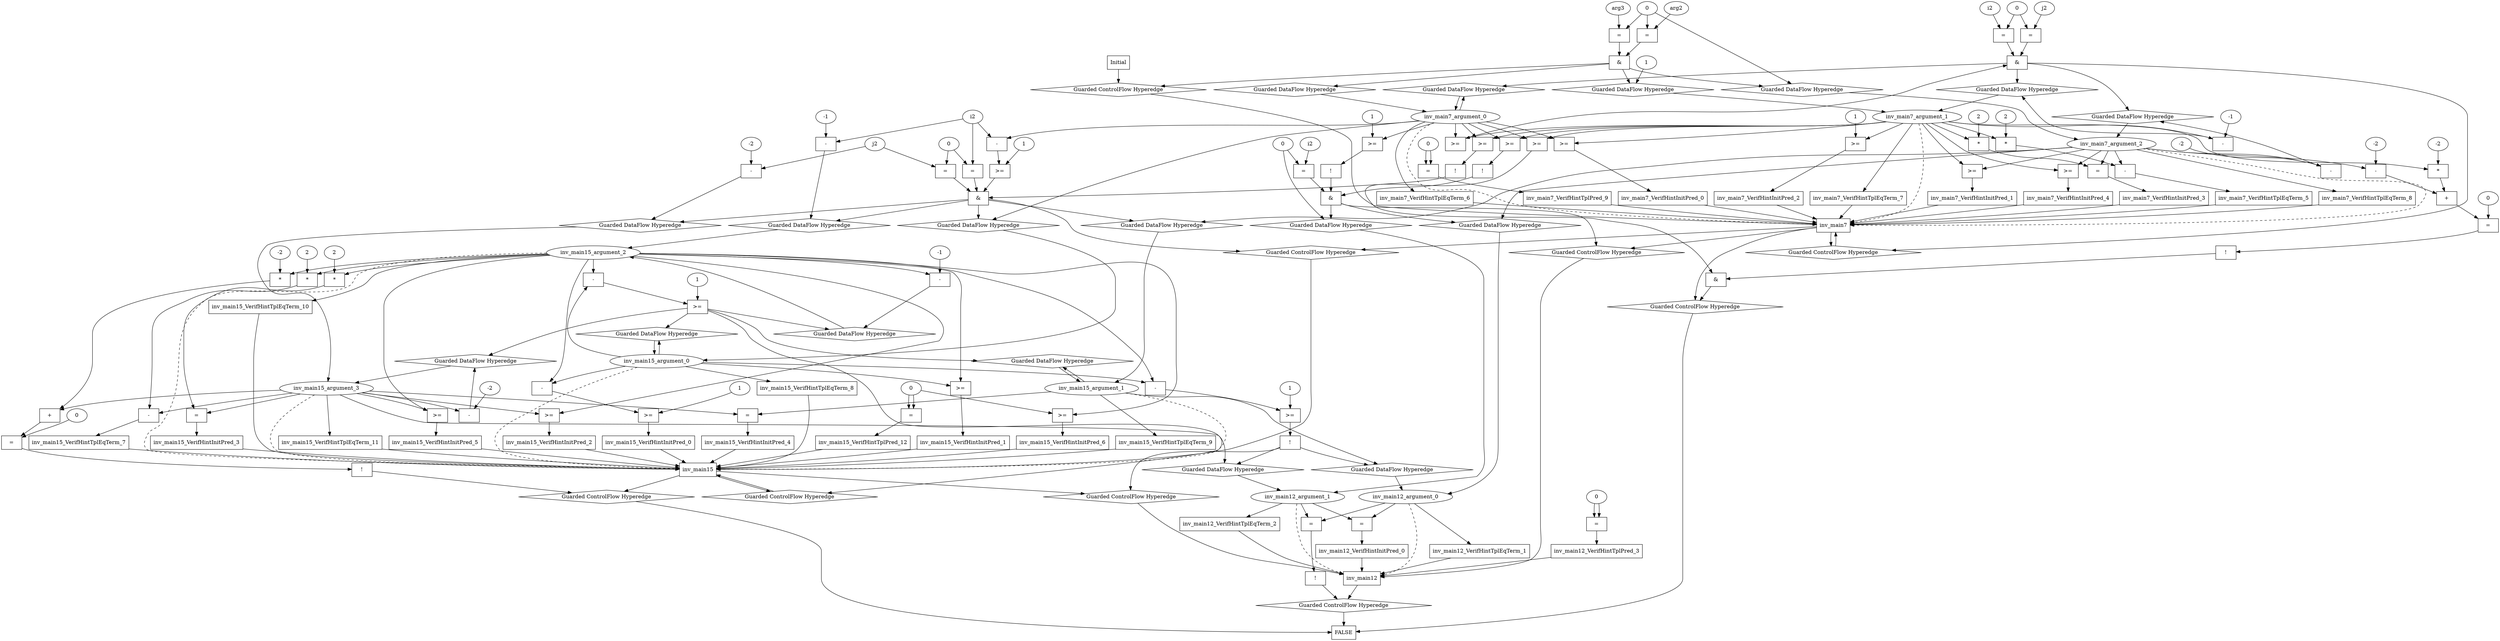 digraph dag {
inv_main12 [label="inv_main12" shape="rect"];
inv_main15 [label="inv_main15" shape="rect"];
inv_main7 [label="inv_main7" shape="rect"];
FALSE [label="FALSE" shape="rect"];
Initial [label="Initial" shape="rect"];
ControlFowHyperEdge_0 [label="Guarded ControlFlow Hyperedge" shape="diamond"];
Initial -> ControlFowHyperEdge_0[label=""]
ControlFowHyperEdge_0 -> inv_main7[label=""]
ControlFowHyperEdge_1 [label="Guarded ControlFlow Hyperedge" shape="diamond"];
inv_main7 -> ControlFowHyperEdge_1[label=""]
ControlFowHyperEdge_1 -> inv_main7[label=""]
ControlFowHyperEdge_2 [label="Guarded ControlFlow Hyperedge" shape="diamond"];
inv_main7 -> ControlFowHyperEdge_2[label=""]
ControlFowHyperEdge_2 -> inv_main12[label=""]
ControlFowHyperEdge_3 [label="Guarded ControlFlow Hyperedge" shape="diamond"];
inv_main7 -> ControlFowHyperEdge_3[label=""]
ControlFowHyperEdge_3 -> inv_main15[label=""]
ControlFowHyperEdge_4 [label="Guarded ControlFlow Hyperedge" shape="diamond"];
inv_main15 -> ControlFowHyperEdge_4[label=""]
ControlFowHyperEdge_4 -> inv_main12[label=""]
ControlFowHyperEdge_5 [label="Guarded ControlFlow Hyperedge" shape="diamond"];
inv_main15 -> ControlFowHyperEdge_5[label=""]
ControlFowHyperEdge_5 -> inv_main15[label=""]
ControlFowHyperEdge_6 [label="Guarded ControlFlow Hyperedge" shape="diamond"];
inv_main7 -> ControlFowHyperEdge_6[label=""]
ControlFowHyperEdge_6 -> FALSE[label=""]
ControlFowHyperEdge_7 [label="Guarded ControlFlow Hyperedge" shape="diamond"];
inv_main15 -> ControlFowHyperEdge_7[label=""]
ControlFowHyperEdge_7 -> FALSE[label=""]
ControlFowHyperEdge_8 [label="Guarded ControlFlow Hyperedge" shape="diamond"];
inv_main12 -> ControlFowHyperEdge_8[label=""]
ControlFowHyperEdge_8 -> FALSE[label=""]
inv_main7_argument_0 [label="inv_main7_argument_0" shape="oval"];
inv_main7_argument_0 -> inv_main7[label="" style="dashed"]
inv_main7_argument_1 [label="inv_main7_argument_1" shape="oval"];
inv_main7_argument_1 -> inv_main7[label="" style="dashed"]
inv_main7_argument_2 [label="inv_main7_argument_2" shape="oval"];
inv_main7_argument_2 -> inv_main7[label="" style="dashed"]
inv_main12_argument_0 [label="inv_main12_argument_0" shape="oval"];
inv_main12_argument_0 -> inv_main12[label="" style="dashed"]
inv_main12_argument_1 [label="inv_main12_argument_1" shape="oval"];
inv_main12_argument_1 -> inv_main12[label="" style="dashed"]
inv_main15_argument_0 [label="inv_main15_argument_0" shape="oval"];
inv_main15_argument_0 -> inv_main15[label="" style="dashed"]
inv_main15_argument_1 [label="inv_main15_argument_1" shape="oval"];
inv_main15_argument_1 -> inv_main15[label="" style="dashed"]
inv_main15_argument_2 [label="inv_main15_argument_2" shape="oval"];
inv_main15_argument_2 -> inv_main15[label="" style="dashed"]
inv_main15_argument_3 [label="inv_main15_argument_3" shape="oval"];
inv_main15_argument_3 -> inv_main15[label="" style="dashed"]

xxxinv_main7___Initial_0xxx_and [label="&" shape="rect"];
xxxinv_main7___Initial_0xxxguard_0_node_0 [label="=" shape="rect"];
xxxinv_main7___Initial_0xxxguard_0_node_2 [label="arg2"];
xxxinv_main7___Initial_0xxxdataFlow1_node_0->xxxinv_main7___Initial_0xxxguard_0_node_0
xxxinv_main7___Initial_0xxxguard_0_node_2->xxxinv_main7___Initial_0xxxguard_0_node_0

xxxinv_main7___Initial_0xxxguard_0_node_0->xxxinv_main7___Initial_0xxx_and [label=""];
xxxinv_main7___Initial_0xxxguard1_node_0 [label="=" shape="rect"];
xxxinv_main7___Initial_0xxxguard1_node_2 [label="arg3"];
xxxinv_main7___Initial_0xxxdataFlow1_node_0->xxxinv_main7___Initial_0xxxguard1_node_0
xxxinv_main7___Initial_0xxxguard1_node_2->xxxinv_main7___Initial_0xxxguard1_node_0

xxxinv_main7___Initial_0xxxguard1_node_0->xxxinv_main7___Initial_0xxx_and [label=""];
xxxinv_main7___Initial_0xxx_and->ControlFowHyperEdge_0 [label=""];
xxxinv_main7___Initial_0xxxdataFlow_0_node_0 [label="1"];

xxxinv_main7___Initial_0xxxdataFlow_0_node_0->DataFowHyperEdge_0_inv_main7_argument_1 [label=""];
xxxinv_main7___Initial_0xxxdataFlow1_node_0 [label="0"];

xxxinv_main7___Initial_0xxxdataFlow1_node_0->DataFowHyperEdge_0_inv_main7_argument_2 [label=""];
xxxinv_main7___inv_main7_1xxx_and [label="&" shape="rect"];
xxxinv_main7___inv_main7_1xxxguard_0_node_0 [label=">=" shape="rect"];
inv_main7_argument_0->xxxinv_main7___inv_main7_1xxxguard_0_node_0
inv_main7_argument_1->xxxinv_main7___inv_main7_1xxxguard_0_node_0

xxxinv_main7___inv_main7_1xxxguard_0_node_0->xxxinv_main7___inv_main7_1xxx_and [label=""];
xxxinv_main7___inv_main7_1xxxguard1_node_0 [label="=" shape="rect"];
xxxinv_main7___inv_main7_1xxxguard1_node_1 [label="i2"];
xxxinv_main7___inv_main7_1xxxguard1_node_2 [label="0"];
xxxinv_main7___inv_main7_1xxxguard1_node_1->xxxinv_main7___inv_main7_1xxxguard1_node_0
xxxinv_main7___inv_main7_1xxxguard1_node_2->xxxinv_main7___inv_main7_1xxxguard1_node_0

xxxinv_main7___inv_main7_1xxxguard1_node_0->xxxinv_main7___inv_main7_1xxx_and [label=""];
xxxinv_main7___inv_main7_1xxxguard2_node_0 [label="=" shape="rect"];
xxxinv_main7___inv_main7_1xxxguard2_node_1 [label="j2"];
xxxinv_main7___inv_main7_1xxxguard2_node_1->xxxinv_main7___inv_main7_1xxxguard2_node_0
xxxinv_main7___inv_main7_1xxxguard1_node_2->xxxinv_main7___inv_main7_1xxxguard2_node_0

xxxinv_main7___inv_main7_1xxxguard2_node_0->xxxinv_main7___inv_main7_1xxx_and [label=""];
xxxinv_main7___inv_main7_1xxx_and->ControlFowHyperEdge_1 [label=""];
xxxinv_main7___inv_main7_1xxxdataFlow_0_node_0 [label="-" shape="rect"];
xxxinv_main7___inv_main7_1xxxdataFlow_0_node_2 [label="-1"];
inv_main7_argument_1->xxxinv_main7___inv_main7_1xxxdataFlow_0_node_0
xxxinv_main7___inv_main7_1xxxdataFlow_0_node_2->xxxinv_main7___inv_main7_1xxxdataFlow_0_node_0

xxxinv_main7___inv_main7_1xxxdataFlow_0_node_0->DataFowHyperEdge_1_inv_main7_argument_1 [label=""];
xxxinv_main7___inv_main7_1xxxdataFlow1_node_0 [label="-" shape="rect"];
xxxinv_main7___inv_main7_1xxxdataFlow1_node_2 [label="-2"];
inv_main7_argument_2->xxxinv_main7___inv_main7_1xxxdataFlow1_node_0
xxxinv_main7___inv_main7_1xxxdataFlow1_node_2->xxxinv_main7___inv_main7_1xxxdataFlow1_node_0

xxxinv_main7___inv_main7_1xxxdataFlow1_node_0->DataFowHyperEdge_1_inv_main7_argument_2 [label=""];
xxxinv_main12___inv_main7_2xxx_and [label="&" shape="rect"];
xxxinv_main12___inv_main7_2xxxguard_0_node_0 [label="!" shape="rect"];
xxxinv_main12___inv_main7_2xxxguard_0_node_1 [label=">=" shape="rect"];
xxxinv_main12___inv_main7_2xxxguard_0_node_3 [label="1"];
xxxinv_main12___inv_main7_2xxxguard_0_node_1->xxxinv_main12___inv_main7_2xxxguard_0_node_0
inv_main7_argument_0->xxxinv_main12___inv_main7_2xxxguard_0_node_1
xxxinv_main12___inv_main7_2xxxguard_0_node_3->xxxinv_main12___inv_main7_2xxxguard_0_node_1

xxxinv_main12___inv_main7_2xxxguard_0_node_0->xxxinv_main12___inv_main7_2xxx_and [label=""];
xxxinv_main12___inv_main7_2xxxguard1_node_0 [label="!" shape="rect"];
xxxinv_main12___inv_main7_2xxxguard1_node_1 [label=">=" shape="rect"];
xxxinv_main12___inv_main7_2xxxguard1_node_1->xxxinv_main12___inv_main7_2xxxguard1_node_0
inv_main7_argument_0->xxxinv_main12___inv_main7_2xxxguard1_node_1
inv_main7_argument_1->xxxinv_main12___inv_main7_2xxxguard1_node_1

xxxinv_main12___inv_main7_2xxxguard1_node_0->xxxinv_main12___inv_main7_2xxx_and [label=""];
xxxinv_main12___inv_main7_2xxxguard2_node_0 [label="=" shape="rect"];
xxxinv_main12___inv_main7_2xxxguard2_node_1 [label="i2"];
xxxinv_main12___inv_main7_2xxxguard2_node_1->xxxinv_main12___inv_main7_2xxxguard2_node_0
xxxinv_main12___inv_main7_2xxxdataFlow_0_node_0->xxxinv_main12___inv_main7_2xxxguard2_node_0

xxxinv_main12___inv_main7_2xxxguard2_node_0->xxxinv_main12___inv_main7_2xxx_and [label=""];
xxxinv_main12___inv_main7_2xxx_and->ControlFowHyperEdge_2 [label=""];
xxxinv_main12___inv_main7_2xxxdataFlow_0_node_0 [label="0"];

xxxinv_main12___inv_main7_2xxxdataFlow_0_node_0->DataFowHyperEdge_2_inv_main12_argument_1 [label=""];
xxxinv_main15___inv_main7_3xxx_and [label="&" shape="rect"];
xxxinv_main15___inv_main7_3xxxguard_0_node_0 [label=">=" shape="rect"];
xxxinv_main15___inv_main7_3xxxguard_0_node_1 [label="-" shape="rect"];
xxxinv_main15___inv_main7_3xxxguard_0_node_4 [label="1"];
xxxinv_main15___inv_main7_3xxxguard_0_node_1->xxxinv_main15___inv_main7_3xxxguard_0_node_0
xxxinv_main15___inv_main7_3xxxguard_0_node_4->xxxinv_main15___inv_main7_3xxxguard_0_node_0
inv_main7_argument_0->xxxinv_main15___inv_main7_3xxxguard_0_node_1
xxxinv_main15___inv_main7_3xxxdataFlow_0_node_1->xxxinv_main15___inv_main7_3xxxguard_0_node_1

xxxinv_main15___inv_main7_3xxxguard_0_node_0->xxxinv_main15___inv_main7_3xxx_and [label=""];
xxxinv_main15___inv_main7_3xxxguard1_node_0 [label="!" shape="rect"];
xxxinv_main15___inv_main7_3xxxguard1_node_1 [label=">=" shape="rect"];
xxxinv_main15___inv_main7_3xxxguard1_node_1->xxxinv_main15___inv_main7_3xxxguard1_node_0
inv_main7_argument_0->xxxinv_main15___inv_main7_3xxxguard1_node_1
inv_main7_argument_1->xxxinv_main15___inv_main7_3xxxguard1_node_1

xxxinv_main15___inv_main7_3xxxguard1_node_0->xxxinv_main15___inv_main7_3xxx_and [label=""];
xxxinv_main15___inv_main7_3xxxguard2_node_0 [label="=" shape="rect"];
xxxinv_main15___inv_main7_3xxxguard2_node_2 [label="0"];
xxxinv_main15___inv_main7_3xxxdataFlow_0_node_1->xxxinv_main15___inv_main7_3xxxguard2_node_0
xxxinv_main15___inv_main7_3xxxguard2_node_2->xxxinv_main15___inv_main7_3xxxguard2_node_0

xxxinv_main15___inv_main7_3xxxguard2_node_0->xxxinv_main15___inv_main7_3xxx_and [label=""];
xxxinv_main15___inv_main7_3xxxguard3_node_0 [label="=" shape="rect"];
xxxinv_main15___inv_main7_3xxxdataFlow1_node_1->xxxinv_main15___inv_main7_3xxxguard3_node_0
xxxinv_main15___inv_main7_3xxxguard2_node_2->xxxinv_main15___inv_main7_3xxxguard3_node_0

xxxinv_main15___inv_main7_3xxxguard3_node_0->xxxinv_main15___inv_main7_3xxx_and [label=""];
xxxinv_main15___inv_main7_3xxx_and->ControlFowHyperEdge_3 [label=""];
xxxinv_main15___inv_main7_3xxxdataFlow_0_node_0 [label="-" shape="rect"];
xxxinv_main15___inv_main7_3xxxdataFlow_0_node_1 [label="i2"];
xxxinv_main15___inv_main7_3xxxdataFlow_0_node_2 [label="-1"];
xxxinv_main15___inv_main7_3xxxdataFlow_0_node_1->xxxinv_main15___inv_main7_3xxxdataFlow_0_node_0
xxxinv_main15___inv_main7_3xxxdataFlow_0_node_2->xxxinv_main15___inv_main7_3xxxdataFlow_0_node_0

xxxinv_main15___inv_main7_3xxxdataFlow_0_node_0->DataFowHyperEdge_3_inv_main15_argument_2 [label=""];
xxxinv_main15___inv_main7_3xxxdataFlow1_node_0 [label="-" shape="rect"];
xxxinv_main15___inv_main7_3xxxdataFlow1_node_1 [label="j2"];
xxxinv_main15___inv_main7_3xxxdataFlow1_node_2 [label="-2"];
xxxinv_main15___inv_main7_3xxxdataFlow1_node_1->xxxinv_main15___inv_main7_3xxxdataFlow1_node_0
xxxinv_main15___inv_main7_3xxxdataFlow1_node_2->xxxinv_main15___inv_main7_3xxxdataFlow1_node_0

xxxinv_main15___inv_main7_3xxxdataFlow1_node_0->DataFowHyperEdge_3_inv_main15_argument_3 [label=""];
xxxinv_main12___inv_main15_4xxxguard_0_node_0 [label="!" shape="rect"];
xxxinv_main12___inv_main15_4xxxguard_0_node_1 [label=">=" shape="rect"];
xxxinv_main12___inv_main15_4xxxguard_0_node_2 [label="-" shape="rect"];
xxxinv_main12___inv_main15_4xxxguard_0_node_5 [label="1"];
xxxinv_main12___inv_main15_4xxxguard_0_node_1->xxxinv_main12___inv_main15_4xxxguard_0_node_0
xxxinv_main12___inv_main15_4xxxguard_0_node_2->xxxinv_main12___inv_main15_4xxxguard_0_node_1
xxxinv_main12___inv_main15_4xxxguard_0_node_5->xxxinv_main12___inv_main15_4xxxguard_0_node_1
inv_main15_argument_0->xxxinv_main12___inv_main15_4xxxguard_0_node_2
inv_main15_argument_2->xxxinv_main12___inv_main15_4xxxguard_0_node_2

xxxinv_main12___inv_main15_4xxxguard_0_node_0->ControlFowHyperEdge_4 [label=""];
xxxinv_main15___inv_main15_5xxxguard_0_node_0 [label=">=" shape="rect"];
xxxinv_main15___inv_main15_5xxxguard_0_node_1 [label="-" shape="rect"];
xxxinv_main15___inv_main15_5xxxguard_0_node_4 [label="1"];
xxxinv_main15___inv_main15_5xxxguard_0_node_1->xxxinv_main15___inv_main15_5xxxguard_0_node_0
xxxinv_main15___inv_main15_5xxxguard_0_node_4->xxxinv_main15___inv_main15_5xxxguard_0_node_0
inv_main15_argument_0->xxxinv_main15___inv_main15_5xxxguard_0_node_1
inv_main15_argument_2->xxxinv_main15___inv_main15_5xxxguard_0_node_1

xxxinv_main15___inv_main15_5xxxguard_0_node_0->ControlFowHyperEdge_5 [label=""];
xxxinv_main15___inv_main15_5xxxdataFlow_0_node_0 [label="-" shape="rect"];
xxxinv_main15___inv_main15_5xxxdataFlow_0_node_2 [label="-1"];
inv_main15_argument_2->xxxinv_main15___inv_main15_5xxxdataFlow_0_node_0
xxxinv_main15___inv_main15_5xxxdataFlow_0_node_2->xxxinv_main15___inv_main15_5xxxdataFlow_0_node_0

xxxinv_main15___inv_main15_5xxxdataFlow_0_node_0->DataFowHyperEdge_5_inv_main15_argument_2 [label=""];
xxxinv_main15___inv_main15_5xxxdataFlow1_node_0 [label="-" shape="rect"];
xxxinv_main15___inv_main15_5xxxdataFlow1_node_2 [label="-2"];
inv_main15_argument_3->xxxinv_main15___inv_main15_5xxxdataFlow1_node_0
xxxinv_main15___inv_main15_5xxxdataFlow1_node_2->xxxinv_main15___inv_main15_5xxxdataFlow1_node_0

xxxinv_main15___inv_main15_5xxxdataFlow1_node_0->DataFowHyperEdge_5_inv_main15_argument_3 [label=""];
xxxFALSE___inv_main7_6xxx_and [label="&" shape="rect"];
xxxFALSE___inv_main7_6xxxguard_0_node_0 [label="!" shape="rect"];
xxxFALSE___inv_main7_6xxxguard_0_node_1 [label="=" shape="rect"];
xxxFALSE___inv_main7_6xxxguard_0_node_2 [label="+" shape="rect"];
xxxFALSE___inv_main7_6xxxguard_0_node_3 [label="-" shape="rect"];
xxxFALSE___inv_main7_6xxxguard_0_node_5 [label="-2"];
xxxFALSE___inv_main7_6xxxguard_0_node_6 [label="*" shape="rect"];
xxxFALSE___inv_main7_6xxxguard_0_node_7 [label="-2"];
xxxFALSE___inv_main7_6xxxguard_0_node_9 [label="0"];
xxxFALSE___inv_main7_6xxxguard_0_node_1->xxxFALSE___inv_main7_6xxxguard_0_node_0
xxxFALSE___inv_main7_6xxxguard_0_node_2->xxxFALSE___inv_main7_6xxxguard_0_node_1
xxxFALSE___inv_main7_6xxxguard_0_node_9->xxxFALSE___inv_main7_6xxxguard_0_node_1
xxxFALSE___inv_main7_6xxxguard_0_node_3->xxxFALSE___inv_main7_6xxxguard_0_node_2
xxxFALSE___inv_main7_6xxxguard_0_node_6->xxxFALSE___inv_main7_6xxxguard_0_node_2
inv_main7_argument_2->xxxFALSE___inv_main7_6xxxguard_0_node_3
xxxFALSE___inv_main7_6xxxguard_0_node_5->xxxFALSE___inv_main7_6xxxguard_0_node_3
inv_main7_argument_1->xxxFALSE___inv_main7_6xxxguard_0_node_6
xxxFALSE___inv_main7_6xxxguard_0_node_7->xxxFALSE___inv_main7_6xxxguard_0_node_6

xxxFALSE___inv_main7_6xxxguard_0_node_0->xxxFALSE___inv_main7_6xxx_and [label=""];
xxxFALSE___inv_main7_6xxxguard1_node_0 [label=">=" shape="rect"];
inv_main7_argument_0->xxxFALSE___inv_main7_6xxxguard1_node_0
inv_main7_argument_1->xxxFALSE___inv_main7_6xxxguard1_node_0

xxxFALSE___inv_main7_6xxxguard1_node_0->xxxFALSE___inv_main7_6xxx_and [label=""];
xxxFALSE___inv_main7_6xxx_and->ControlFowHyperEdge_6 [label=""];
xxxFALSE___inv_main15_7xxxguard_0_node_0 [label="!" shape="rect"];
xxxFALSE___inv_main15_7xxxguard_0_node_1 [label="=" shape="rect"];
xxxFALSE___inv_main15_7xxxguard_0_node_2 [label="+" shape="rect"];
xxxFALSE___inv_main15_7xxxguard_0_node_4 [label="*" shape="rect"];
xxxFALSE___inv_main15_7xxxguard_0_node_5 [label="-2"];
xxxFALSE___inv_main15_7xxxguard_0_node_7 [label="0"];
xxxFALSE___inv_main15_7xxxguard_0_node_1->xxxFALSE___inv_main15_7xxxguard_0_node_0
xxxFALSE___inv_main15_7xxxguard_0_node_2->xxxFALSE___inv_main15_7xxxguard_0_node_1
xxxFALSE___inv_main15_7xxxguard_0_node_7->xxxFALSE___inv_main15_7xxxguard_0_node_1
inv_main15_argument_3->xxxFALSE___inv_main15_7xxxguard_0_node_2
xxxFALSE___inv_main15_7xxxguard_0_node_4->xxxFALSE___inv_main15_7xxxguard_0_node_2
inv_main15_argument_2->xxxFALSE___inv_main15_7xxxguard_0_node_4
xxxFALSE___inv_main15_7xxxguard_0_node_5->xxxFALSE___inv_main15_7xxxguard_0_node_4

xxxFALSE___inv_main15_7xxxguard_0_node_0->ControlFowHyperEdge_7 [label=""];
xxxFALSE___inv_main12_8xxxguard_0_node_0 [label="!" shape="rect"];
xxxFALSE___inv_main12_8xxxguard_0_node_1 [label="=" shape="rect"];
xxxFALSE___inv_main12_8xxxguard_0_node_1->xxxFALSE___inv_main12_8xxxguard_0_node_0
inv_main12_argument_0->xxxFALSE___inv_main12_8xxxguard_0_node_1
inv_main12_argument_1->xxxFALSE___inv_main12_8xxxguard_0_node_1

xxxFALSE___inv_main12_8xxxguard_0_node_0->ControlFowHyperEdge_8 [label=""];
DataFowHyperEdge_0_inv_main7_argument_0 [label="Guarded DataFlow Hyperedge" shape="diamond"];
DataFowHyperEdge_0_inv_main7_argument_0 -> inv_main7_argument_0[label=""]
xxxinv_main7___Initial_0xxx_and -> DataFowHyperEdge_0_inv_main7_argument_0[label=""]
DataFowHyperEdge_0_inv_main7_argument_1 [label="Guarded DataFlow Hyperedge" shape="diamond"];
DataFowHyperEdge_0_inv_main7_argument_1 -> inv_main7_argument_1[label=""]
xxxinv_main7___Initial_0xxx_and -> DataFowHyperEdge_0_inv_main7_argument_1[label=""]
DataFowHyperEdge_0_inv_main7_argument_2 [label="Guarded DataFlow Hyperedge" shape="diamond"];
DataFowHyperEdge_0_inv_main7_argument_2 -> inv_main7_argument_2[label=""]
xxxinv_main7___Initial_0xxx_and -> DataFowHyperEdge_0_inv_main7_argument_2[label=""]
DataFowHyperEdge_1_inv_main7_argument_0 [label="Guarded DataFlow Hyperedge" shape="diamond"];
DataFowHyperEdge_1_inv_main7_argument_0 -> inv_main7_argument_0[label=""]
xxxinv_main7___inv_main7_1xxx_and -> DataFowHyperEdge_1_inv_main7_argument_0[label=""]
DataFowHyperEdge_1_inv_main7_argument_1 [label="Guarded DataFlow Hyperedge" shape="diamond"];
DataFowHyperEdge_1_inv_main7_argument_1 -> inv_main7_argument_1[label=""]
xxxinv_main7___inv_main7_1xxx_and -> DataFowHyperEdge_1_inv_main7_argument_1[label=""]
DataFowHyperEdge_1_inv_main7_argument_2 [label="Guarded DataFlow Hyperedge" shape="diamond"];
DataFowHyperEdge_1_inv_main7_argument_2 -> inv_main7_argument_2[label=""]
xxxinv_main7___inv_main7_1xxx_and -> DataFowHyperEdge_1_inv_main7_argument_2[label=""]
DataFowHyperEdge_2_inv_main12_argument_0 [label="Guarded DataFlow Hyperedge" shape="diamond"];
DataFowHyperEdge_2_inv_main12_argument_0 -> inv_main12_argument_0[label=""]
xxxinv_main12___inv_main7_2xxx_and -> DataFowHyperEdge_2_inv_main12_argument_0[label=""]
DataFowHyperEdge_2_inv_main12_argument_1 [label="Guarded DataFlow Hyperedge" shape="diamond"];
DataFowHyperEdge_2_inv_main12_argument_1 -> inv_main12_argument_1[label=""]
xxxinv_main12___inv_main7_2xxx_and -> DataFowHyperEdge_2_inv_main12_argument_1[label=""]
DataFowHyperEdge_3_inv_main15_argument_0 [label="Guarded DataFlow Hyperedge" shape="diamond"];
DataFowHyperEdge_3_inv_main15_argument_0 -> inv_main15_argument_0[label=""]
xxxinv_main15___inv_main7_3xxx_and -> DataFowHyperEdge_3_inv_main15_argument_0[label=""]
DataFowHyperEdge_3_inv_main15_argument_1 [label="Guarded DataFlow Hyperedge" shape="diamond"];
DataFowHyperEdge_3_inv_main15_argument_1 -> inv_main15_argument_1[label=""]
xxxinv_main15___inv_main7_3xxx_and -> DataFowHyperEdge_3_inv_main15_argument_1[label=""]
DataFowHyperEdge_3_inv_main15_argument_2 [label="Guarded DataFlow Hyperedge" shape="diamond"];
DataFowHyperEdge_3_inv_main15_argument_2 -> inv_main15_argument_2[label=""]
xxxinv_main15___inv_main7_3xxx_and -> DataFowHyperEdge_3_inv_main15_argument_2[label=""]
DataFowHyperEdge_3_inv_main15_argument_3 [label="Guarded DataFlow Hyperedge" shape="diamond"];
DataFowHyperEdge_3_inv_main15_argument_3 -> inv_main15_argument_3[label=""]
xxxinv_main15___inv_main7_3xxx_and -> DataFowHyperEdge_3_inv_main15_argument_3[label=""]
DataFowHyperEdge_4_inv_main12_argument_0 [label="Guarded DataFlow Hyperedge" shape="diamond"];
DataFowHyperEdge_4_inv_main12_argument_0 -> inv_main12_argument_0[label=""]
xxxinv_main12___inv_main15_4xxxguard_0_node_0 -> DataFowHyperEdge_4_inv_main12_argument_0[label=""]
DataFowHyperEdge_4_inv_main12_argument_1 [label="Guarded DataFlow Hyperedge" shape="diamond"];
DataFowHyperEdge_4_inv_main12_argument_1 -> inv_main12_argument_1[label=""]
xxxinv_main12___inv_main15_4xxxguard_0_node_0 -> DataFowHyperEdge_4_inv_main12_argument_1[label=""]
DataFowHyperEdge_5_inv_main15_argument_0 [label="Guarded DataFlow Hyperedge" shape="diamond"];
DataFowHyperEdge_5_inv_main15_argument_0 -> inv_main15_argument_0[label=""]
xxxinv_main15___inv_main15_5xxxguard_0_node_0 -> DataFowHyperEdge_5_inv_main15_argument_0[label=""]
DataFowHyperEdge_5_inv_main15_argument_1 [label="Guarded DataFlow Hyperedge" shape="diamond"];
DataFowHyperEdge_5_inv_main15_argument_1 -> inv_main15_argument_1[label=""]
xxxinv_main15___inv_main15_5xxxguard_0_node_0 -> DataFowHyperEdge_5_inv_main15_argument_1[label=""]
DataFowHyperEdge_5_inv_main15_argument_2 [label="Guarded DataFlow Hyperedge" shape="diamond"];
DataFowHyperEdge_5_inv_main15_argument_2 -> inv_main15_argument_2[label=""]
xxxinv_main15___inv_main15_5xxxguard_0_node_0 -> DataFowHyperEdge_5_inv_main15_argument_2[label=""]
DataFowHyperEdge_5_inv_main15_argument_3 [label="Guarded DataFlow Hyperedge" shape="diamond"];
DataFowHyperEdge_5_inv_main15_argument_3 -> inv_main15_argument_3[label=""]
xxxinv_main15___inv_main15_5xxxguard_0_node_0 -> DataFowHyperEdge_5_inv_main15_argument_3[label=""]
inv_main7_argument_0 -> DataFowHyperEdge_1_inv_main7_argument_0[label=""]
inv_main7_argument_2 -> DataFowHyperEdge_2_inv_main12_argument_0[label=""]
inv_main7_argument_0 -> DataFowHyperEdge_3_inv_main15_argument_0[label=""]
inv_main7_argument_2 -> DataFowHyperEdge_3_inv_main15_argument_1[label=""]
inv_main15_argument_1 -> DataFowHyperEdge_4_inv_main12_argument_0[label=""]
inv_main15_argument_3 -> DataFowHyperEdge_4_inv_main12_argument_1[label=""]
inv_main15_argument_0 -> DataFowHyperEdge_5_inv_main15_argument_0[label=""]
inv_main15_argument_1 -> DataFowHyperEdge_5_inv_main15_argument_1[label=""]




inv_main7_VerifHintInitPred_0 [label="inv_main7_VerifHintInitPred_0" shape="rect"];
inv_main7predicate_0_node_0 -> inv_main7_VerifHintInitPred_0[label="" ];
inv_main7_VerifHintInitPred_0 -> inv_main7[label="" ];
inv_main7predicate_0_node_0 [label=">=" shape="rect"];
inv_main7_argument_0 [label="inv_main7_argument_0"];
inv_main7_argument_1 [label="inv_main7_argument_1"];
inv_main7_argument_1->inv_main7predicate_0_node_0
inv_main7_argument_0->inv_main7predicate_0_node_0

inv_main7_VerifHintInitPred_1 [label="inv_main7_VerifHintInitPred_1" shape="rect"];
inv_main7predicate_1_node_0 -> inv_main7_VerifHintInitPred_1[label="" ];
inv_main7_VerifHintInitPred_1 -> inv_main7[label="" ];
inv_main7predicate_1_node_0 [label=">=" shape="rect"];
inv_main7_argument_1 [label="inv_main7_argument_1"];
inv_main7_argument_2 [label="inv_main7_argument_2"];
inv_main7_argument_2->inv_main7predicate_1_node_0
inv_main7_argument_1->inv_main7predicate_1_node_0

inv_main7_VerifHintInitPred_2 [label="inv_main7_VerifHintInitPred_2" shape="rect"];
inv_main7predicate_2_node_0 -> inv_main7_VerifHintInitPred_2[label="" ];
inv_main7_VerifHintInitPred_2 -> inv_main7[label="" ];
inv_main7predicate_2_node_0 [label=">=" shape="rect"];
inv_main7_argument_1 [label="inv_main7_argument_1"];
inv_main7predicate_2_node_2 [label="1"];
inv_main7predicate_2_node_2->inv_main7predicate_2_node_0
inv_main7_argument_1->inv_main7predicate_2_node_0

inv_main7_VerifHintInitPred_3 [label="inv_main7_VerifHintInitPred_3" shape="rect"];
inv_main7predicate_3_node_0 -> inv_main7_VerifHintInitPred_3[label="" ];
inv_main7_VerifHintInitPred_3 -> inv_main7[label="" ];
inv_main7predicate_3_node_0 [label="=" shape="rect"];
inv_main7_argument_2 [label="inv_main7_argument_2"];
inv_main7predicate_3_node_2 [label="*" shape="rect"];
inv_main7predicate_3_node_3 [label="2"];
inv_main7_argument_1 [label="inv_main7_argument_1"];
inv_main7predicate_3_node_2->inv_main7predicate_3_node_0
inv_main7_argument_2->inv_main7predicate_3_node_0
inv_main7predicate_3_node_3->inv_main7predicate_3_node_2
inv_main7_argument_1->inv_main7predicate_3_node_2

inv_main7_VerifHintInitPred_4 [label="inv_main7_VerifHintInitPred_4" shape="rect"];
inv_main7predicate_4_node_0 -> inv_main7_VerifHintInitPred_4[label="" ];
inv_main7_VerifHintInitPred_4 -> inv_main7[label="" ];
inv_main7predicate_4_node_0 [label=">=" shape="rect"];
inv_main7_argument_2 [label="inv_main7_argument_2"];
inv_main7_argument_1 [label="inv_main7_argument_1"];
inv_main7_argument_1->inv_main7predicate_4_node_0
inv_main7_argument_2->inv_main7predicate_4_node_0

inv_main7_VerifHintTplEqTerm_5 [label="inv_main7_VerifHintTplEqTerm_5" shape="rect"];
inv_main7predicate_5_node_0 -> inv_main7_VerifHintTplEqTerm_5[label="" ];
inv_main7_VerifHintTplEqTerm_5 -> inv_main7[label="" ];
inv_main7predicate_5_node_0 [label="-" shape="rect"];
inv_main7_argument_2 [label="inv_main7_argument_2"];
inv_main7predicate_5_node_2 [label="*" shape="rect"];
inv_main7predicate_5_node_3 [label="2"];
inv_main7_argument_1 [label="inv_main7_argument_1"];
inv_main7predicate_5_node_2->inv_main7predicate_5_node_0
inv_main7_argument_2->inv_main7predicate_5_node_0
inv_main7predicate_5_node_3->inv_main7predicate_5_node_2
inv_main7_argument_1->inv_main7predicate_5_node_2

inv_main7_VerifHintTplEqTerm_6 [label="inv_main7_VerifHintTplEqTerm_6" shape="rect"];
inv_main7_argument_0 -> inv_main7_VerifHintTplEqTerm_6[label="" ];
inv_main7_VerifHintTplEqTerm_6 -> inv_main7[label="" ];
inv_main7_argument_0 [label="inv_main7_argument_0"];

inv_main7_VerifHintTplEqTerm_7 [label="inv_main7_VerifHintTplEqTerm_7" shape="rect"];
inv_main7_argument_1 -> inv_main7_VerifHintTplEqTerm_7[label="" ];
inv_main7_VerifHintTplEqTerm_7 -> inv_main7[label="" ];
inv_main7_argument_1 [label="inv_main7_argument_1"];

inv_main7_VerifHintTplEqTerm_8 [label="inv_main7_VerifHintTplEqTerm_8" shape="rect"];
inv_main7_argument_2 -> inv_main7_VerifHintTplEqTerm_8[label="" ];
inv_main7_VerifHintTplEqTerm_8 -> inv_main7[label="" ];
inv_main7_argument_2 [label="inv_main7_argument_2"];

inv_main7_VerifHintTplPred_9 [label="inv_main7_VerifHintTplPred_9" shape="rect"];
inv_main7predicate_9_node_0 -> inv_main7_VerifHintTplPred_9[label="" ];
inv_main7_VerifHintTplPred_9 -> inv_main7[label="" ];
inv_main7predicate_9_node_0 [label="=" shape="rect"];
inv_main7predicate_9_node_1 [label="0"];
inv_main7predicate_9_node_1->inv_main7predicate_9_node_0
inv_main7predicate_9_node_1->inv_main7predicate_9_node_0

inv_main12_VerifHintInitPred_0 [label="inv_main12_VerifHintInitPred_0" shape="rect"];
inv_main12predicate_0_node_0 -> inv_main12_VerifHintInitPred_0[label="" ];
inv_main12_VerifHintInitPred_0 -> inv_main12[label="" ];
inv_main12predicate_0_node_0 [label="=" shape="rect"];
inv_main12_argument_1 [label="inv_main12_argument_1"];
inv_main12_argument_0 [label="inv_main12_argument_0"];
inv_main12_argument_0->inv_main12predicate_0_node_0
inv_main12_argument_1->inv_main12predicate_0_node_0

inv_main12_VerifHintTplEqTerm_1 [label="inv_main12_VerifHintTplEqTerm_1" shape="rect"];
inv_main12_argument_0 -> inv_main12_VerifHintTplEqTerm_1[label="" ];
inv_main12_VerifHintTplEqTerm_1 -> inv_main12[label="" ];
inv_main12_argument_0 [label="inv_main12_argument_0"];

inv_main12_VerifHintTplEqTerm_2 [label="inv_main12_VerifHintTplEqTerm_2" shape="rect"];
inv_main12_argument_1 -> inv_main12_VerifHintTplEqTerm_2[label="" ];
inv_main12_VerifHintTplEqTerm_2 -> inv_main12[label="" ];
inv_main12_argument_1 [label="inv_main12_argument_1"];

inv_main12_VerifHintTplPred_3 [label="inv_main12_VerifHintTplPred_3" shape="rect"];
inv_main12predicate_3_node_0 -> inv_main12_VerifHintTplPred_3[label="" ];
inv_main12_VerifHintTplPred_3 -> inv_main12[label="" ];
inv_main12predicate_3_node_0 [label="=" shape="rect"];
inv_main12predicate_3_node_1 [label="0"];
inv_main12predicate_3_node_1->inv_main12predicate_3_node_0
inv_main12predicate_3_node_1->inv_main12predicate_3_node_0

inv_main15_VerifHintInitPred_0 [label="inv_main15_VerifHintInitPred_0" shape="rect"];
inv_main15predicate_0_node_0 -> inv_main15_VerifHintInitPred_0[label="" ];
inv_main15_VerifHintInitPred_0 -> inv_main15[label="" ];
inv_main15predicate_0_node_0 [label=">=" shape="rect"];
inv_main15predicate_0_node_1 [label="-" shape="rect"];
inv_main15_argument_0 [label="inv_main15_argument_0"];
inv_main15_argument_2 [label="inv_main15_argument_2"];
inv_main15predicate_0_node_4 [label="1"];
inv_main15predicate_0_node_1->inv_main15predicate_0_node_0
inv_main15predicate_0_node_4->inv_main15predicate_0_node_0
inv_main15_argument_2->inv_main15predicate_0_node_1
inv_main15_argument_0->inv_main15predicate_0_node_1

inv_main15_VerifHintInitPred_1 [label="inv_main15_VerifHintInitPred_1" shape="rect"];
inv_main15predicate_1_node_0 -> inv_main15_VerifHintInitPred_1[label="" ];
inv_main15_VerifHintInitPred_1 -> inv_main15[label="" ];
inv_main15predicate_1_node_0 [label=">=" shape="rect"];
inv_main15_argument_0 [label="inv_main15_argument_0"];
inv_main15_argument_2 [label="inv_main15_argument_2"];
inv_main15_argument_2->inv_main15predicate_1_node_0
inv_main15_argument_0->inv_main15predicate_1_node_0

inv_main15_VerifHintInitPred_2 [label="inv_main15_VerifHintInitPred_2" shape="rect"];
inv_main15predicate_2_node_0 -> inv_main15_VerifHintInitPred_2[label="" ];
inv_main15_VerifHintInitPred_2 -> inv_main15[label="" ];
inv_main15predicate_2_node_0 [label=">=" shape="rect"];
inv_main15_argument_2 [label="inv_main15_argument_2"];
inv_main15_argument_3 [label="inv_main15_argument_3"];
inv_main15_argument_3->inv_main15predicate_2_node_0
inv_main15_argument_2->inv_main15predicate_2_node_0

inv_main15_VerifHintInitPred_3 [label="inv_main15_VerifHintInitPred_3" shape="rect"];
inv_main15predicate_3_node_0 -> inv_main15_VerifHintInitPred_3[label="" ];
inv_main15_VerifHintInitPred_3 -> inv_main15[label="" ];
inv_main15predicate_3_node_0 [label="=" shape="rect"];
inv_main15_argument_3 [label="inv_main15_argument_3"];
inv_main15predicate_3_node_2 [label="*" shape="rect"];
inv_main15predicate_3_node_3 [label="2"];
inv_main15_argument_2 [label="inv_main15_argument_2"];
inv_main15predicate_3_node_2->inv_main15predicate_3_node_0
inv_main15_argument_3->inv_main15predicate_3_node_0
inv_main15predicate_3_node_3->inv_main15predicate_3_node_2
inv_main15_argument_2->inv_main15predicate_3_node_2

inv_main15_VerifHintInitPred_4 [label="inv_main15_VerifHintInitPred_4" shape="rect"];
inv_main15predicate_4_node_0 -> inv_main15_VerifHintInitPred_4[label="" ];
inv_main15_VerifHintInitPred_4 -> inv_main15[label="" ];
inv_main15predicate_4_node_0 [label="=" shape="rect"];
inv_main15_argument_3 [label="inv_main15_argument_3"];
inv_main15_argument_1 [label="inv_main15_argument_1"];
inv_main15_argument_1->inv_main15predicate_4_node_0
inv_main15_argument_3->inv_main15predicate_4_node_0

inv_main15_VerifHintInitPred_5 [label="inv_main15_VerifHintInitPred_5" shape="rect"];
inv_main15predicate_5_node_0 -> inv_main15_VerifHintInitPred_5[label="" ];
inv_main15_VerifHintInitPred_5 -> inv_main15[label="" ];
inv_main15predicate_5_node_0 [label=">=" shape="rect"];
inv_main15_argument_3 [label="inv_main15_argument_3"];
inv_main15_argument_2 [label="inv_main15_argument_2"];
inv_main15_argument_2->inv_main15predicate_5_node_0
inv_main15_argument_3->inv_main15predicate_5_node_0

inv_main15_VerifHintInitPred_6 [label="inv_main15_VerifHintInitPred_6" shape="rect"];
inv_main15predicate_6_node_0 -> inv_main15_VerifHintInitPred_6[label="" ];
inv_main15_VerifHintInitPred_6 -> inv_main15[label="" ];
inv_main15predicate_6_node_0 [label=">=" shape="rect"];
inv_main15_argument_2 [label="inv_main15_argument_2"];
inv_main15predicate_6_node_2 [label="0"];
inv_main15predicate_6_node_2->inv_main15predicate_6_node_0
inv_main15_argument_2->inv_main15predicate_6_node_0

inv_main15_VerifHintTplEqTerm_7 [label="inv_main15_VerifHintTplEqTerm_7" shape="rect"];
inv_main15predicate_7_node_0 -> inv_main15_VerifHintTplEqTerm_7[label="" ];
inv_main15_VerifHintTplEqTerm_7 -> inv_main15[label="" ];
inv_main15predicate_7_node_0 [label="-" shape="rect"];
inv_main15_argument_3 [label="inv_main15_argument_3"];
inv_main15predicate_7_node_2 [label="*" shape="rect"];
inv_main15predicate_7_node_3 [label="2"];
inv_main15_argument_2 [label="inv_main15_argument_2"];
inv_main15predicate_7_node_2->inv_main15predicate_7_node_0
inv_main15_argument_3->inv_main15predicate_7_node_0
inv_main15predicate_7_node_3->inv_main15predicate_7_node_2
inv_main15_argument_2->inv_main15predicate_7_node_2

inv_main15_VerifHintTplEqTerm_8 [label="inv_main15_VerifHintTplEqTerm_8" shape="rect"];
inv_main15_argument_0 -> inv_main15_VerifHintTplEqTerm_8[label="" ];
inv_main15_VerifHintTplEqTerm_8 -> inv_main15[label="" ];
inv_main15_argument_0 [label="inv_main15_argument_0"];

inv_main15_VerifHintTplEqTerm_9 [label="inv_main15_VerifHintTplEqTerm_9" shape="rect"];
inv_main15_argument_1 -> inv_main15_VerifHintTplEqTerm_9[label="" ];
inv_main15_VerifHintTplEqTerm_9 -> inv_main15[label="" ];
inv_main15_argument_1 [label="inv_main15_argument_1"];

inv_main15_VerifHintTplEqTerm_10 [label="inv_main15_VerifHintTplEqTerm_10" shape="rect"];
inv_main15_argument_2 -> inv_main15_VerifHintTplEqTerm_10[label="" ];
inv_main15_VerifHintTplEqTerm_10 -> inv_main15[label="" ];
inv_main15_argument_2 [label="inv_main15_argument_2"];

inv_main15_VerifHintTplEqTerm_11 [label="inv_main15_VerifHintTplEqTerm_11" shape="rect"];
inv_main15_argument_3 -> inv_main15_VerifHintTplEqTerm_11[label="" ];
inv_main15_VerifHintTplEqTerm_11 -> inv_main15[label="" ];
inv_main15_argument_3 [label="inv_main15_argument_3"];

inv_main15_VerifHintTplPred_12 [label="inv_main15_VerifHintTplPred_12" shape="rect"];
inv_main15predicate_12_node_0 -> inv_main15_VerifHintTplPred_12[label="" ];
inv_main15_VerifHintTplPred_12 -> inv_main15[label="" ];
inv_main15predicate_12_node_0 [label="=" shape="rect"];
inv_main15predicate_6_node_2->inv_main15predicate_12_node_0
inv_main15predicate_6_node_2->inv_main15predicate_12_node_0

}

